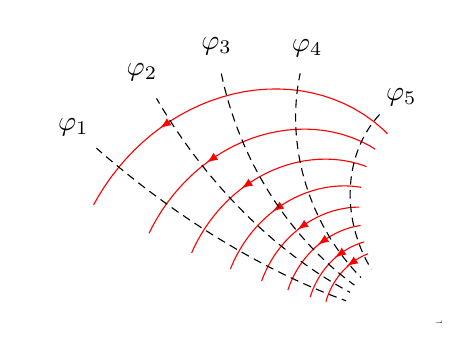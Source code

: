 \begin{tikzpicture}[
    scale=1.5,
    >=latex,
    label/.style={%
   postaction={ decorate,transform shape,
   decoration={ markings, mark=at position .35 with {\arrow{<}}}}},
    declare function={
    equipotentialr=sqrt(\constant*cos(\equipotentialtheta));
    equipotentialx=equipotentialr*cos(\equipotentialtheta);
    equipotentialy=equipotentialr*sin(\equipotentialtheta);
    fieldr=\rzero*sin(\fieldtheta)^2;
    fieldx=fieldr*cos(\fieldtheta);
    fieldy=fieldr*sin(\fieldtheta);
}]
\begin{scope}
\pgfmathsetmacro{\constant}{0.7}
\clip (0,0) rectangle (-3.5,2.5) plot[domain=0:90, samples=50,
variable=\equipotentialtheta, smooth] (-equipotentialx,equipotentialy) ;
\pgfmathsetmacro{\constant}{12}
\clip plot[domain=0:90, samples=50, variable=\equipotentialtheta, smooth]
(-equipotentialx,equipotentialy);

\pgfmathsetmacro{\rzero}{1.8}
\clip (0,0) rectangle (-3.5,2.5) plot[domain=180:90, samples=50,
variable=\fieldtheta, smooth] (fieldx,fieldy);
\pgfmathsetmacro{\rzero}{30}
\clip (-3.5,2.5) -- plot[domain=160:180, samples=50, variable=\fieldtheta,
smooth] (fieldx,fieldy) |-cycle;

\foreach \c in {1,1.3,1.8,2.5, 3.5, 5, 7, 10.2}{
\pgfmathsetmacro{\constant}{\c}
\draw[label, red] plot[domain=0:90, samples=50, variable=\equipotentialtheta]
(-equipotentialx,equipotentialy);

}



\foreach \c in {2, 3.2, 5, 8, 16}{
\pgfmathsetmacro{\rzero}{\c}
\draw[densely dashed] plot[domain=100:180, samples=50, variable=\fieldtheta,
smooth] (fieldx,fieldy);
}

\end{scope}

\foreach[count=\C from 1] \c/\a in {2/100, 3.2/116, 5/129, 8/140,
16/152}{
\pgfmathsetmacro{\X}{int(6-\C)}
\pgfmathsetmacro{\rzero}{\c}
\pgfmathsetmacro{\fieldtheta}{\a}
\node at (fieldx,fieldy) {$\varphi_{\X}$};
}
\end{tikzpicture}